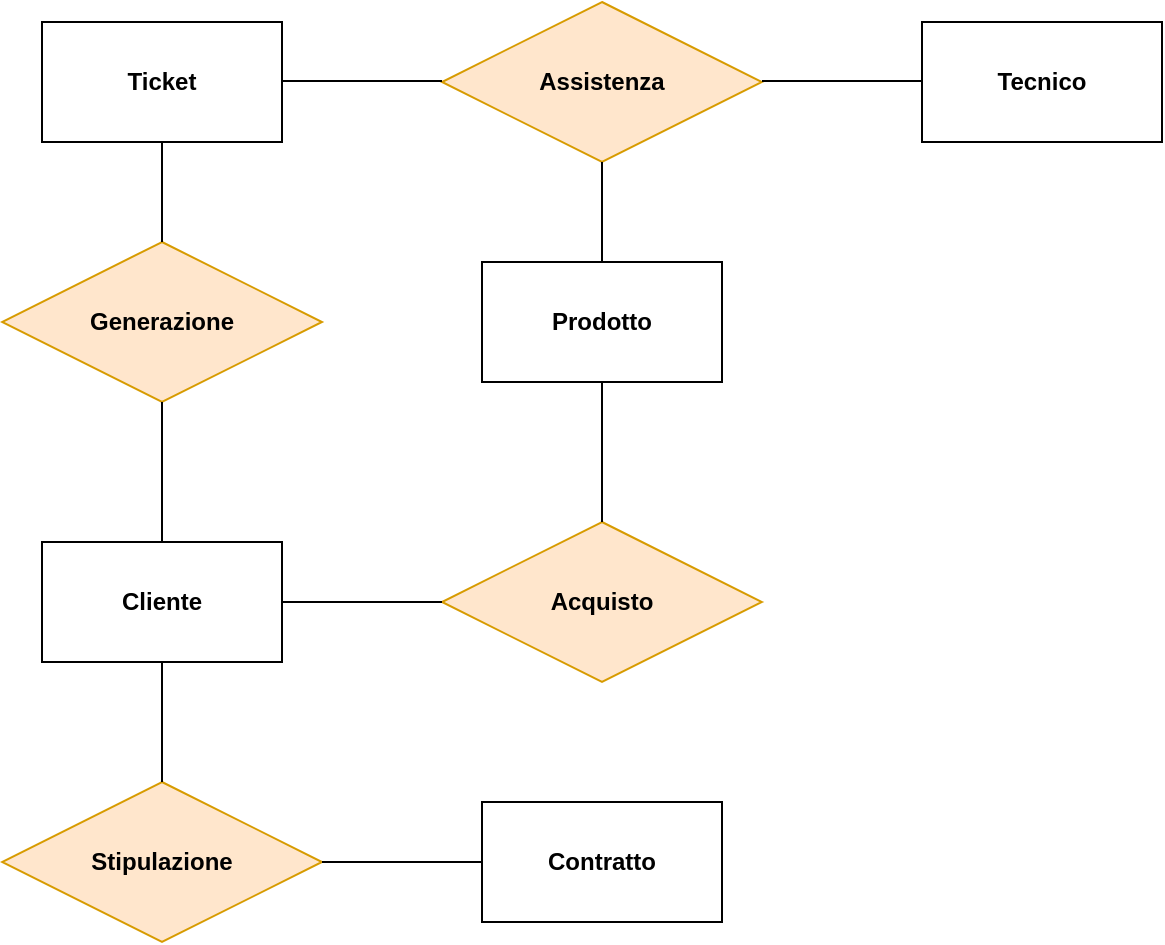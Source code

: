 <mxfile version="20.2.3" type="device"><diagram id="BqeBsJN86zoWXNlQ0Y-5" name="Pagina-1"><mxGraphModel dx="1038" dy="641" grid="0" gridSize="10" guides="1" tooltips="1" connect="1" arrows="1" fold="1" page="1" pageScale="1" pageWidth="827" pageHeight="1169" math="0" shadow="0"><root><mxCell id="0"/><mxCell id="1" parent="0"/><mxCell id="HG5FbfXpW9mfVCU9Wexv-1" value="&lt;b&gt;Contratto&lt;/b&gt;" style="rounded=0;whiteSpace=wrap;html=1;" parent="1" vertex="1"><mxGeometry x="340" y="460" width="120" height="60" as="geometry"/></mxCell><mxCell id="HG5FbfXpW9mfVCU9Wexv-2" value="&lt;b&gt;Cliente&lt;/b&gt;" style="rounded=0;whiteSpace=wrap;html=1;" parent="1" vertex="1"><mxGeometry x="120" y="330" width="120" height="60" as="geometry"/></mxCell><mxCell id="HG5FbfXpW9mfVCU9Wexv-5" value="&lt;b&gt;Ticket&lt;/b&gt;" style="rounded=0;whiteSpace=wrap;html=1;" parent="1" vertex="1"><mxGeometry x="120" y="70" width="120" height="60" as="geometry"/></mxCell><mxCell id="HG5FbfXpW9mfVCU9Wexv-7" value="&lt;b&gt;Tecnico&lt;/b&gt;" style="rounded=0;whiteSpace=wrap;html=1;" parent="1" vertex="1"><mxGeometry x="560" y="70" width="120" height="60" as="geometry"/></mxCell><mxCell id="J0Qo7L1blCjmmV2PkWVc-1" value="&lt;b&gt;Stipulazione&lt;/b&gt;" style="rhombus;whiteSpace=wrap;html=1;fillColor=#ffe6cc;strokeColor=#d79b00;" parent="1" vertex="1"><mxGeometry x="100" y="450" width="160" height="80" as="geometry"/></mxCell><mxCell id="J0Qo7L1blCjmmV2PkWVc-7" value="&lt;b&gt;Generazione&lt;/b&gt;" style="rhombus;whiteSpace=wrap;html=1;fillColor=#ffe6cc;strokeColor=#d79b00;" parent="1" vertex="1"><mxGeometry x="100" y="180" width="160" height="80" as="geometry"/></mxCell><mxCell id="J0Qo7L1blCjmmV2PkWVc-11" value="" style="endArrow=none;html=1;rounded=0;exitX=0.5;exitY=0;exitDx=0;exitDy=0;entryX=0.5;entryY=1;entryDx=0;entryDy=0;" parent="1" source="HG5FbfXpW9mfVCU9Wexv-2" target="J0Qo7L1blCjmmV2PkWVc-7" edge="1"><mxGeometry width="50" height="50" relative="1" as="geometry"><mxPoint x="179.5" y="320" as="sourcePoint"/><mxPoint x="179.5" y="270" as="targetPoint"/></mxGeometry></mxCell><mxCell id="J0Qo7L1blCjmmV2PkWVc-12" value="&lt;b&gt;Assistenza&lt;/b&gt;" style="rhombus;whiteSpace=wrap;html=1;fillColor=#ffe6cc;strokeColor=#d79b00;" parent="1" vertex="1"><mxGeometry x="320" y="60" width="160" height="80" as="geometry"/></mxCell><mxCell id="J0Qo7L1blCjmmV2PkWVc-13" value="" style="endArrow=none;html=1;rounded=0;" parent="1" edge="1"><mxGeometry width="50" height="50" relative="1" as="geometry"><mxPoint x="240" y="99.5" as="sourcePoint"/><mxPoint x="320" y="99.5" as="targetPoint"/></mxGeometry></mxCell><mxCell id="J0Qo7L1blCjmmV2PkWVc-14" value="" style="endArrow=none;html=1;rounded=0;" parent="1" edge="1"><mxGeometry width="50" height="50" relative="1" as="geometry"><mxPoint x="480" y="99.5" as="sourcePoint"/><mxPoint x="560" y="99.5" as="targetPoint"/></mxGeometry></mxCell><mxCell id="jfz3dYd8V8vdJYIN1FWn-1" value="&lt;b&gt;Prodotto&lt;/b&gt;" style="rounded=0;whiteSpace=wrap;html=1;" parent="1" vertex="1"><mxGeometry x="340" y="190" width="120" height="60" as="geometry"/></mxCell><mxCell id="jfz3dYd8V8vdJYIN1FWn-4" value="" style="endArrow=none;html=1;rounded=0;entryX=0.5;entryY=1;entryDx=0;entryDy=0;exitX=0.5;exitY=0;exitDx=0;exitDy=0;" parent="1" source="J0Qo7L1blCjmmV2PkWVc-7" target="HG5FbfXpW9mfVCU9Wexv-5" edge="1"><mxGeometry width="50" height="50" relative="1" as="geometry"><mxPoint x="390" y="230" as="sourcePoint"/><mxPoint x="440" y="180" as="targetPoint"/></mxGeometry></mxCell><mxCell id="jfz3dYd8V8vdJYIN1FWn-5" value="&lt;b&gt;Acquisto&lt;/b&gt;" style="rhombus;whiteSpace=wrap;html=1;fillColor=#ffe6cc;strokeColor=#d79b00;" parent="1" vertex="1"><mxGeometry x="320" y="320" width="160" height="80" as="geometry"/></mxCell><mxCell id="jfz3dYd8V8vdJYIN1FWn-7" value="" style="endArrow=none;html=1;rounded=0;exitX=0.5;exitY=1;exitDx=0;exitDy=0;entryX=0.5;entryY=0;entryDx=0;entryDy=0;" parent="1" source="HG5FbfXpW9mfVCU9Wexv-2" target="J0Qo7L1blCjmmV2PkWVc-1" edge="1"><mxGeometry width="50" height="50" relative="1" as="geometry"><mxPoint x="390" y="370" as="sourcePoint"/><mxPoint x="440" y="320" as="targetPoint"/></mxGeometry></mxCell><mxCell id="jfz3dYd8V8vdJYIN1FWn-8" value="" style="endArrow=none;html=1;rounded=0;entryX=0.5;entryY=1;entryDx=0;entryDy=0;exitX=0.5;exitY=0;exitDx=0;exitDy=0;" parent="1" source="jfz3dYd8V8vdJYIN1FWn-5" target="jfz3dYd8V8vdJYIN1FWn-1" edge="1"><mxGeometry width="50" height="50" relative="1" as="geometry"><mxPoint x="390" y="340" as="sourcePoint"/><mxPoint x="440" y="290" as="targetPoint"/></mxGeometry></mxCell><mxCell id="jfz3dYd8V8vdJYIN1FWn-9" value="" style="endArrow=none;html=1;rounded=0;entryX=1;entryY=0.5;entryDx=0;entryDy=0;exitX=0;exitY=0.5;exitDx=0;exitDy=0;" parent="1" source="jfz3dYd8V8vdJYIN1FWn-5" target="HG5FbfXpW9mfVCU9Wexv-2" edge="1"><mxGeometry width="50" height="50" relative="1" as="geometry"><mxPoint x="400" y="350" as="sourcePoint"/><mxPoint x="450" y="300" as="targetPoint"/></mxGeometry></mxCell><mxCell id="jfz3dYd8V8vdJYIN1FWn-10" value="" style="endArrow=none;html=1;rounded=0;exitX=1;exitY=0.5;exitDx=0;exitDy=0;entryX=0;entryY=0.5;entryDx=0;entryDy=0;" parent="1" source="J0Qo7L1blCjmmV2PkWVc-1" target="HG5FbfXpW9mfVCU9Wexv-1" edge="1"><mxGeometry width="50" height="50" relative="1" as="geometry"><mxPoint x="400" y="350" as="sourcePoint"/><mxPoint x="450" y="300" as="targetPoint"/></mxGeometry></mxCell><mxCell id="jfz3dYd8V8vdJYIN1FWn-11" value="" style="endArrow=none;html=1;rounded=0;entryX=0.5;entryY=1;entryDx=0;entryDy=0;exitX=0.5;exitY=0;exitDx=0;exitDy=0;" parent="1" source="jfz3dYd8V8vdJYIN1FWn-1" target="J0Qo7L1blCjmmV2PkWVc-12" edge="1"><mxGeometry width="50" height="50" relative="1" as="geometry"><mxPoint x="550" y="290" as="sourcePoint"/><mxPoint x="550" y="220" as="targetPoint"/></mxGeometry></mxCell></root></mxGraphModel></diagram></mxfile>